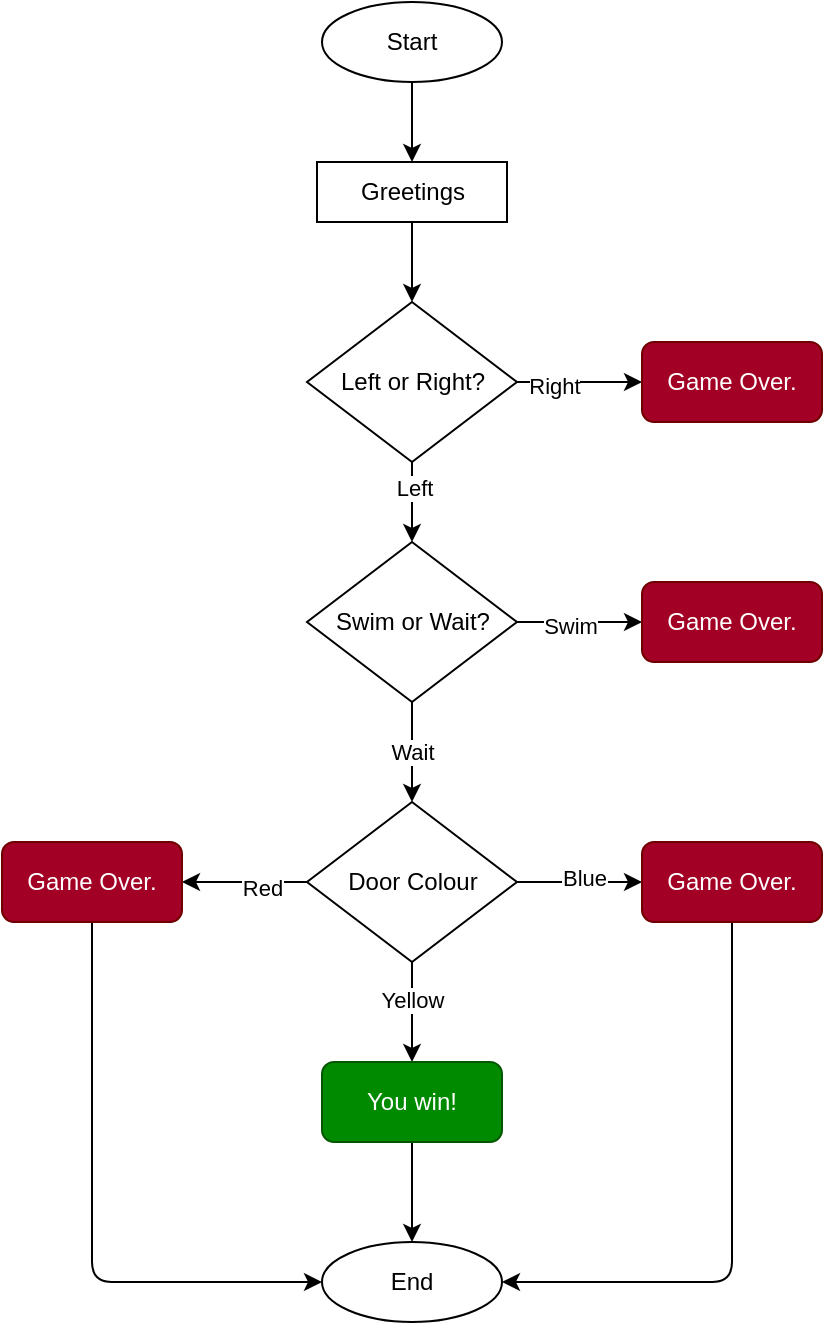 <mxfile>
    <diagram id="MGnUQRiox2JZ_oFeFkxH" name="Page-1">
        <mxGraphModel dx="511" dy="1176" grid="1" gridSize="10" guides="1" tooltips="1" connect="1" arrows="1" fold="1" page="1" pageScale="1" pageWidth="850" pageHeight="1100" math="0" shadow="0">
            <root>
                <mxCell id="0"/>
                <mxCell id="1" parent="0"/>
                <mxCell id="5" value="" style="edgeStyle=none;html=1;" edge="1" parent="1" source="2" target="4">
                    <mxGeometry relative="1" as="geometry"/>
                </mxCell>
                <mxCell id="2" value="Start" style="ellipse;whiteSpace=wrap;html=1;" vertex="1" parent="1">
                    <mxGeometry x="200" y="70" width="90" height="40" as="geometry"/>
                </mxCell>
                <mxCell id="3" value="End" style="ellipse;whiteSpace=wrap;html=1;" vertex="1" parent="1">
                    <mxGeometry x="200" y="690" width="90" height="40" as="geometry"/>
                </mxCell>
                <mxCell id="7" value="" style="edgeStyle=none;html=1;" edge="1" parent="1" source="4" target="6">
                    <mxGeometry relative="1" as="geometry"/>
                </mxCell>
                <mxCell id="4" value="Greetings" style="whiteSpace=wrap;html=1;" vertex="1" parent="1">
                    <mxGeometry x="197.5" y="150" width="95" height="30" as="geometry"/>
                </mxCell>
                <mxCell id="9" value="" style="edgeStyle=none;html=1;" edge="1" parent="1" source="6" target="8">
                    <mxGeometry relative="1" as="geometry"/>
                </mxCell>
                <mxCell id="10" value="Right" style="edgeLabel;html=1;align=center;verticalAlign=middle;resizable=0;points=[];" vertex="1" connectable="0" parent="9">
                    <mxGeometry x="-0.408" y="-2" relative="1" as="geometry">
                        <mxPoint as="offset"/>
                    </mxGeometry>
                </mxCell>
                <mxCell id="12" value="" style="edgeStyle=none;html=1;" edge="1" parent="1" source="6" target="11">
                    <mxGeometry relative="1" as="geometry"/>
                </mxCell>
                <mxCell id="18" value="Left" style="edgeLabel;html=1;align=center;verticalAlign=middle;resizable=0;points=[];" vertex="1" connectable="0" parent="12">
                    <mxGeometry x="-0.35" y="1" relative="1" as="geometry">
                        <mxPoint as="offset"/>
                    </mxGeometry>
                </mxCell>
                <mxCell id="6" value="Left or Right?" style="rhombus;whiteSpace=wrap;html=1;" vertex="1" parent="1">
                    <mxGeometry x="192.5" y="220" width="105" height="80" as="geometry"/>
                </mxCell>
                <mxCell id="8" value="Game Over." style="rounded=1;whiteSpace=wrap;html=1;fillColor=#a20025;fontColor=#ffffff;strokeColor=#6F0000;" vertex="1" parent="1">
                    <mxGeometry x="360" y="240" width="90" height="40" as="geometry"/>
                </mxCell>
                <mxCell id="14" style="edgeStyle=none;html=1;exitX=1;exitY=0.5;exitDx=0;exitDy=0;entryX=0;entryY=0.5;entryDx=0;entryDy=0;" edge="1" parent="1" source="11" target="13">
                    <mxGeometry relative="1" as="geometry"/>
                </mxCell>
                <mxCell id="15" value="Swim" style="edgeLabel;html=1;align=center;verticalAlign=middle;resizable=0;points=[];" vertex="1" connectable="0" parent="14">
                    <mxGeometry x="-0.152" y="-2" relative="1" as="geometry">
                        <mxPoint as="offset"/>
                    </mxGeometry>
                </mxCell>
                <mxCell id="19" value="Wait" style="edgeStyle=none;html=1;exitX=0.5;exitY=1;exitDx=0;exitDy=0;entryX=0.5;entryY=0;entryDx=0;entryDy=0;" edge="1" parent="1" source="11" target="17">
                    <mxGeometry relative="1" as="geometry"/>
                </mxCell>
                <mxCell id="11" value="Swim or Wait?" style="rhombus;whiteSpace=wrap;html=1;" vertex="1" parent="1">
                    <mxGeometry x="192.5" y="340" width="105" height="80" as="geometry"/>
                </mxCell>
                <mxCell id="13" value="Game Over." style="rounded=1;whiteSpace=wrap;html=1;fillColor=#a20025;fontColor=#ffffff;strokeColor=#6F0000;" vertex="1" parent="1">
                    <mxGeometry x="360" y="360" width="90" height="40" as="geometry"/>
                </mxCell>
                <mxCell id="22" style="edgeStyle=none;html=1;entryX=0;entryY=0.5;entryDx=0;entryDy=0;" edge="1" parent="1" source="17" target="21">
                    <mxGeometry relative="1" as="geometry"/>
                </mxCell>
                <mxCell id="27" value="Blue" style="edgeLabel;html=1;align=center;verticalAlign=middle;resizable=0;points=[];" vertex="1" connectable="0" parent="22">
                    <mxGeometry x="0.072" y="2" relative="1" as="geometry">
                        <mxPoint as="offset"/>
                    </mxGeometry>
                </mxCell>
                <mxCell id="23" style="edgeStyle=none;html=1;exitX=0;exitY=0.5;exitDx=0;exitDy=0;entryX=1;entryY=0.5;entryDx=0;entryDy=0;" edge="1" parent="1" source="17" target="20">
                    <mxGeometry relative="1" as="geometry"/>
                </mxCell>
                <mxCell id="26" value="Red" style="edgeLabel;html=1;align=center;verticalAlign=middle;resizable=0;points=[];" vertex="1" connectable="0" parent="23">
                    <mxGeometry x="-0.248" y="3" relative="1" as="geometry">
                        <mxPoint x="1" as="offset"/>
                    </mxGeometry>
                </mxCell>
                <mxCell id="25" style="edgeStyle=none;html=1;exitX=0.5;exitY=1;exitDx=0;exitDy=0;entryX=0.5;entryY=0;entryDx=0;entryDy=0;" edge="1" parent="1" source="17" target="24">
                    <mxGeometry relative="1" as="geometry"/>
                </mxCell>
                <mxCell id="28" value="Yellow" style="edgeLabel;html=1;align=center;verticalAlign=middle;resizable=0;points=[];" vertex="1" connectable="0" parent="25">
                    <mxGeometry x="-0.24" relative="1" as="geometry">
                        <mxPoint as="offset"/>
                    </mxGeometry>
                </mxCell>
                <mxCell id="17" value="Door Colour" style="rhombus;whiteSpace=wrap;html=1;" vertex="1" parent="1">
                    <mxGeometry x="192.5" y="470" width="105" height="80" as="geometry"/>
                </mxCell>
                <mxCell id="31" style="edgeStyle=none;html=1;exitX=0.5;exitY=1;exitDx=0;exitDy=0;entryX=0;entryY=0.5;entryDx=0;entryDy=0;" edge="1" parent="1" source="20" target="3">
                    <mxGeometry relative="1" as="geometry">
                        <Array as="points">
                            <mxPoint x="85" y="710"/>
                        </Array>
                    </mxGeometry>
                </mxCell>
                <mxCell id="20" value="Game Over." style="rounded=1;whiteSpace=wrap;html=1;fillColor=#a20025;fontColor=#ffffff;strokeColor=#6F0000;" vertex="1" parent="1">
                    <mxGeometry x="40" y="490" width="90" height="40" as="geometry"/>
                </mxCell>
                <mxCell id="30" style="edgeStyle=none;html=1;exitX=0.5;exitY=1;exitDx=0;exitDy=0;entryX=1;entryY=0.5;entryDx=0;entryDy=0;" edge="1" parent="1" source="21" target="3">
                    <mxGeometry relative="1" as="geometry">
                        <Array as="points">
                            <mxPoint x="405" y="710"/>
                        </Array>
                    </mxGeometry>
                </mxCell>
                <mxCell id="21" value="Game Over." style="rounded=1;whiteSpace=wrap;html=1;fillColor=#a20025;fontColor=#ffffff;strokeColor=#6F0000;" vertex="1" parent="1">
                    <mxGeometry x="360" y="490" width="90" height="40" as="geometry"/>
                </mxCell>
                <mxCell id="29" style="edgeStyle=none;html=1;exitX=0.5;exitY=1;exitDx=0;exitDy=0;entryX=0.5;entryY=0;entryDx=0;entryDy=0;" edge="1" parent="1" source="24" target="3">
                    <mxGeometry relative="1" as="geometry"/>
                </mxCell>
                <mxCell id="24" value="You win!" style="rounded=1;whiteSpace=wrap;html=1;fillColor=#008a00;fontColor=#ffffff;strokeColor=#005700;" vertex="1" parent="1">
                    <mxGeometry x="200" y="600" width="90" height="40" as="geometry"/>
                </mxCell>
            </root>
        </mxGraphModel>
    </diagram>
</mxfile>